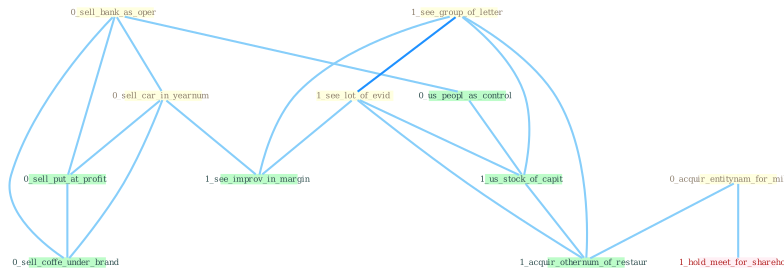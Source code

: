 Graph G{ 
    node
    [shape=polygon,style=filled,width=.5,height=.06,color="#BDFCC9",fixedsize=true,fontsize=4,
    fontcolor="#2f4f4f"];
    {node
    [color="#ffffe0", fontcolor="#8b7d6b"] "0_sell_bank_as_oper " "1_see_group_of_letter " "1_see_lot_of_evid " "0_acquir_entitynam_for_million " "0_sell_car_in_yearnum "}
{node [color="#fff0f5", fontcolor="#b22222"] "1_hold_meet_for_sharehold "}
edge [color="#B0E2FF"];

	"0_sell_bank_as_oper " -- "0_sell_car_in_yearnum " [w="1", color="#87cefa" ];
	"0_sell_bank_as_oper " -- "0_us_peopl_as_control " [w="1", color="#87cefa" ];
	"0_sell_bank_as_oper " -- "0_sell_put_at_profit " [w="1", color="#87cefa" ];
	"0_sell_bank_as_oper " -- "0_sell_coffe_under_brand " [w="1", color="#87cefa" ];
	"1_see_group_of_letter " -- "1_see_lot_of_evid " [w="2", color="#1e90ff" , len=0.8];
	"1_see_group_of_letter " -- "1_us_stock_of_capit " [w="1", color="#87cefa" ];
	"1_see_group_of_letter " -- "1_see_improv_in_margin " [w="1", color="#87cefa" ];
	"1_see_group_of_letter " -- "1_acquir_othernum_of_restaur " [w="1", color="#87cefa" ];
	"1_see_lot_of_evid " -- "1_us_stock_of_capit " [w="1", color="#87cefa" ];
	"1_see_lot_of_evid " -- "1_see_improv_in_margin " [w="1", color="#87cefa" ];
	"1_see_lot_of_evid " -- "1_acquir_othernum_of_restaur " [w="1", color="#87cefa" ];
	"0_acquir_entitynam_for_million " -- "1_hold_meet_for_sharehold " [w="1", color="#87cefa" ];
	"0_acquir_entitynam_for_million " -- "1_acquir_othernum_of_restaur " [w="1", color="#87cefa" ];
	"0_sell_car_in_yearnum " -- "0_sell_put_at_profit " [w="1", color="#87cefa" ];
	"0_sell_car_in_yearnum " -- "1_see_improv_in_margin " [w="1", color="#87cefa" ];
	"0_sell_car_in_yearnum " -- "0_sell_coffe_under_brand " [w="1", color="#87cefa" ];
	"0_us_peopl_as_control " -- "1_us_stock_of_capit " [w="1", color="#87cefa" ];
	"0_sell_put_at_profit " -- "0_sell_coffe_under_brand " [w="1", color="#87cefa" ];
	"1_us_stock_of_capit " -- "1_acquir_othernum_of_restaur " [w="1", color="#87cefa" ];
}